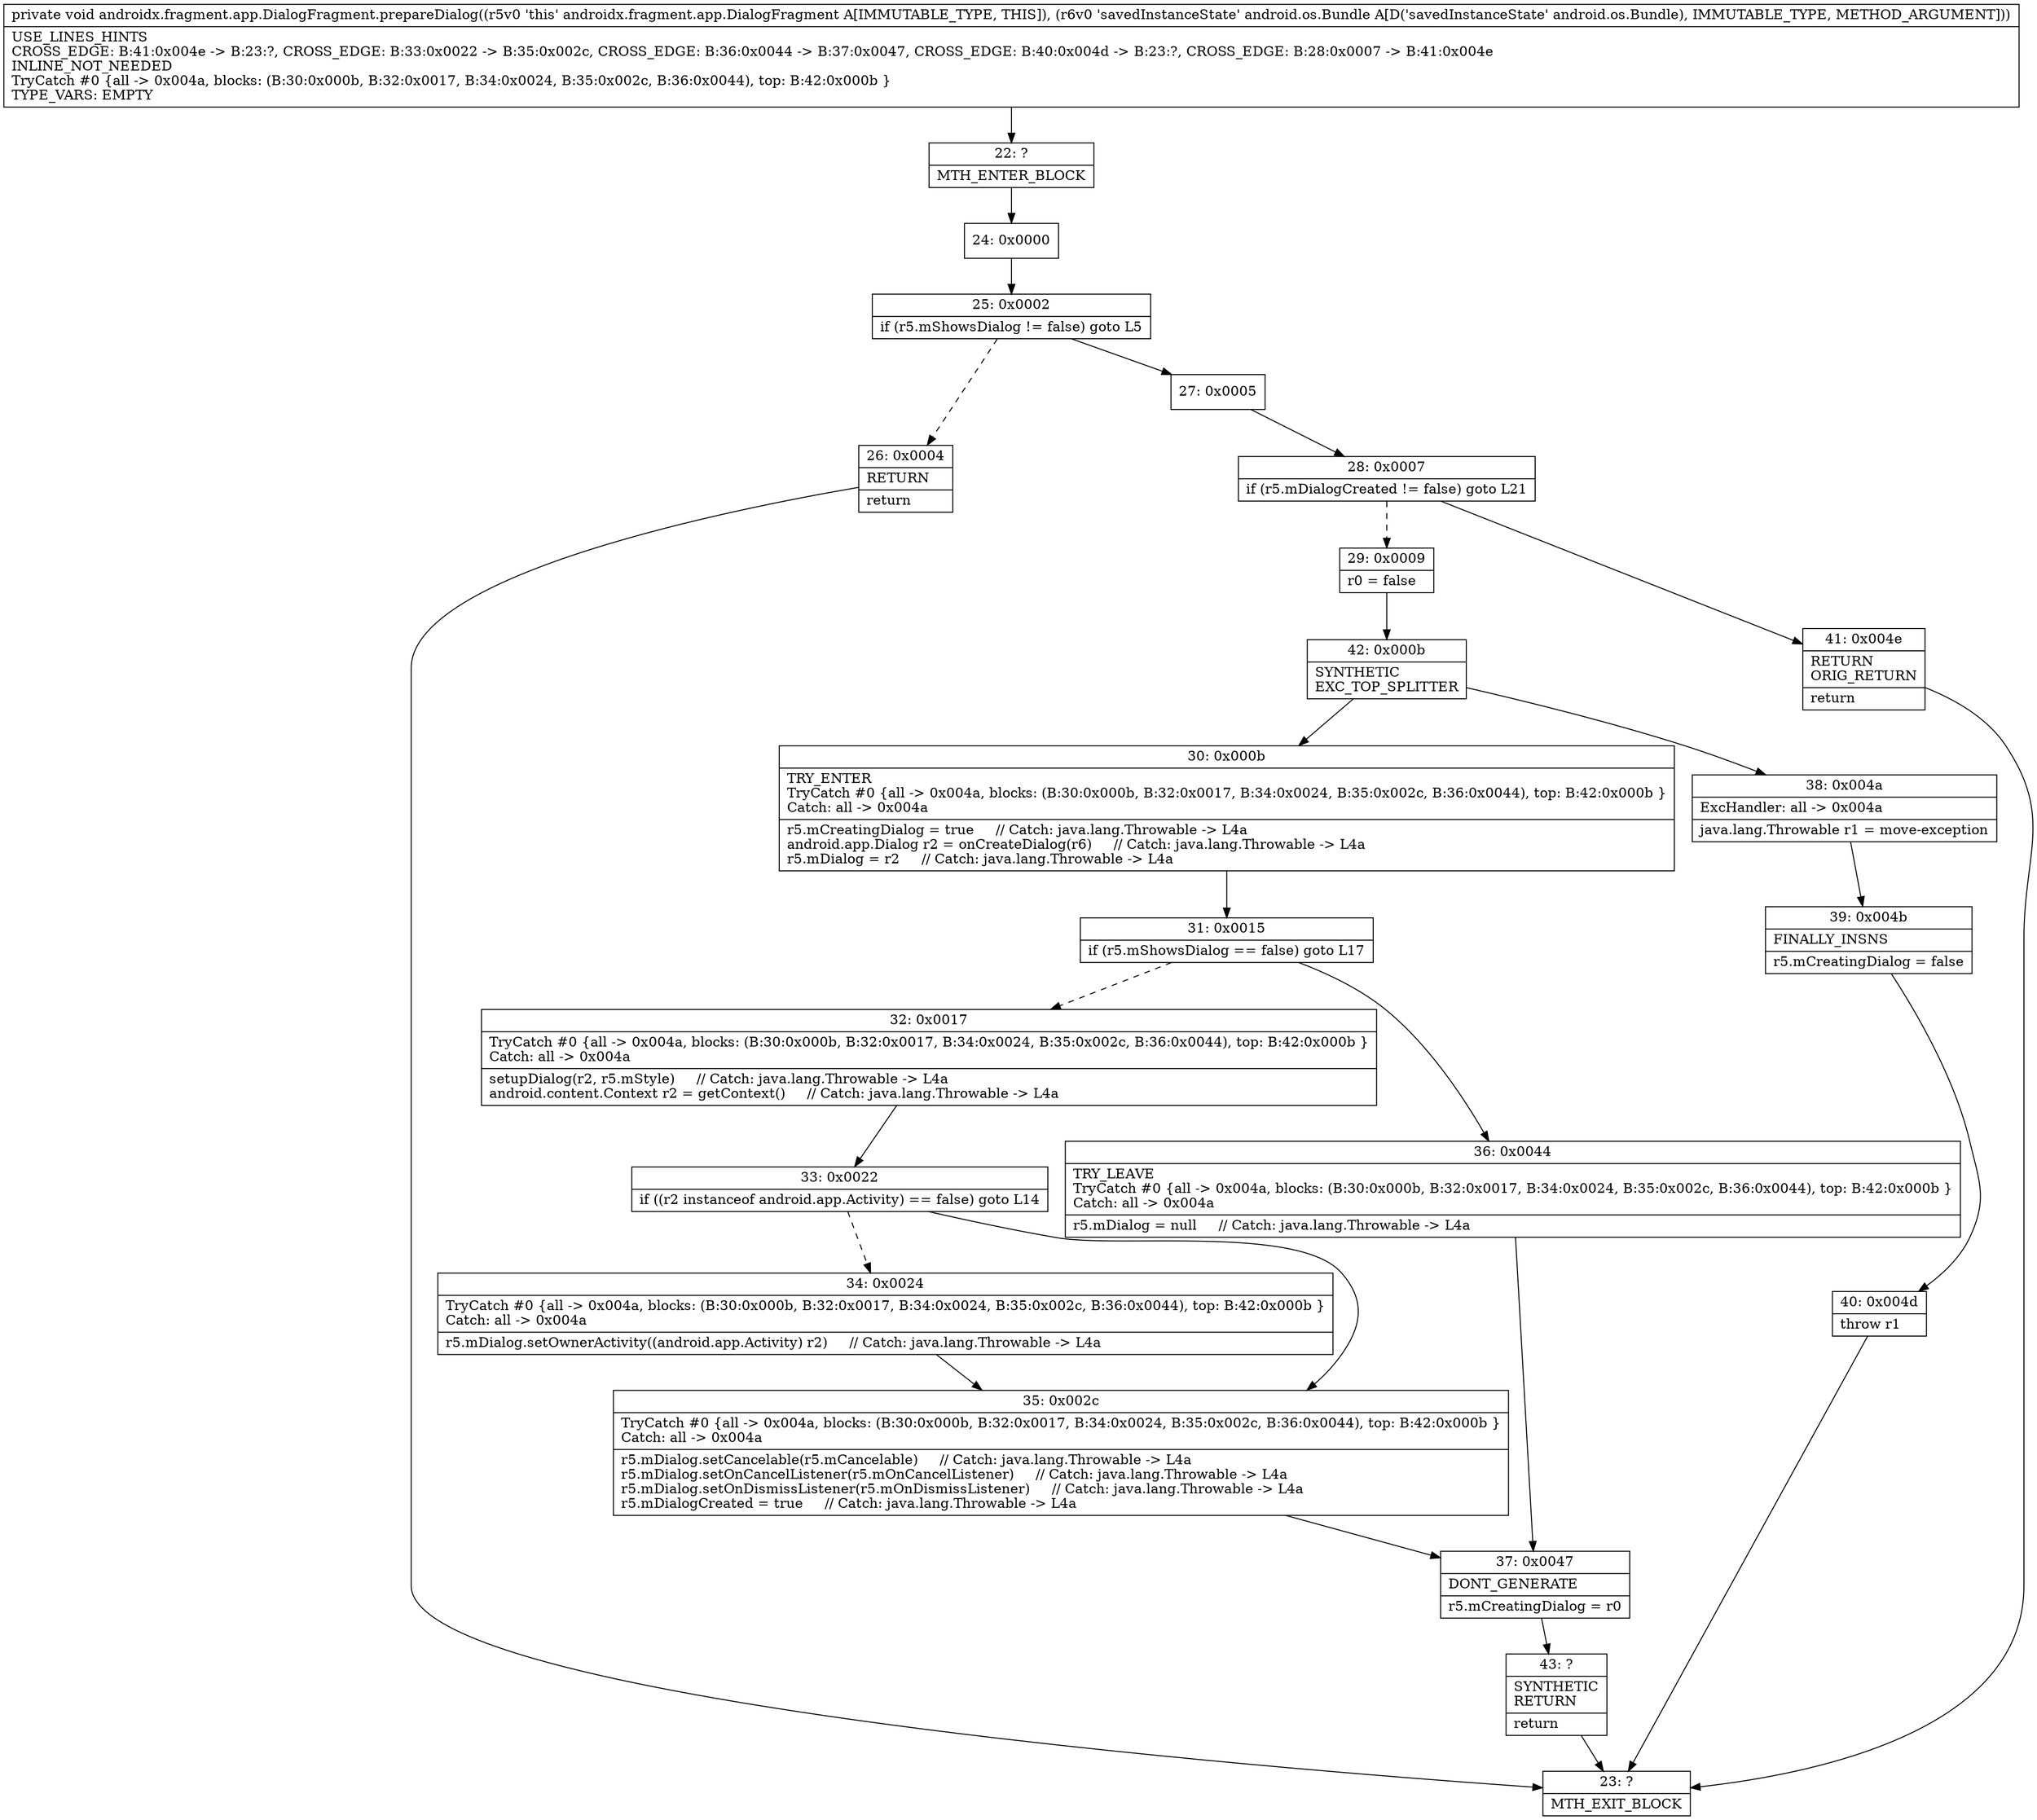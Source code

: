 digraph "CFG forandroidx.fragment.app.DialogFragment.prepareDialog(Landroid\/os\/Bundle;)V" {
Node_22 [shape=record,label="{22\:\ ?|MTH_ENTER_BLOCK\l}"];
Node_24 [shape=record,label="{24\:\ 0x0000}"];
Node_25 [shape=record,label="{25\:\ 0x0002|if (r5.mShowsDialog != false) goto L5\l}"];
Node_26 [shape=record,label="{26\:\ 0x0004|RETURN\l|return\l}"];
Node_23 [shape=record,label="{23\:\ ?|MTH_EXIT_BLOCK\l}"];
Node_27 [shape=record,label="{27\:\ 0x0005}"];
Node_28 [shape=record,label="{28\:\ 0x0007|if (r5.mDialogCreated != false) goto L21\l}"];
Node_29 [shape=record,label="{29\:\ 0x0009|r0 = false\l}"];
Node_42 [shape=record,label="{42\:\ 0x000b|SYNTHETIC\lEXC_TOP_SPLITTER\l}"];
Node_30 [shape=record,label="{30\:\ 0x000b|TRY_ENTER\lTryCatch #0 \{all \-\> 0x004a, blocks: (B:30:0x000b, B:32:0x0017, B:34:0x0024, B:35:0x002c, B:36:0x0044), top: B:42:0x000b \}\lCatch: all \-\> 0x004a\l|r5.mCreatingDialog = true     \/\/ Catch: java.lang.Throwable \-\> L4a\landroid.app.Dialog r2 = onCreateDialog(r6)     \/\/ Catch: java.lang.Throwable \-\> L4a\lr5.mDialog = r2     \/\/ Catch: java.lang.Throwable \-\> L4a\l}"];
Node_31 [shape=record,label="{31\:\ 0x0015|if (r5.mShowsDialog == false) goto L17\l}"];
Node_32 [shape=record,label="{32\:\ 0x0017|TryCatch #0 \{all \-\> 0x004a, blocks: (B:30:0x000b, B:32:0x0017, B:34:0x0024, B:35:0x002c, B:36:0x0044), top: B:42:0x000b \}\lCatch: all \-\> 0x004a\l|setupDialog(r2, r5.mStyle)     \/\/ Catch: java.lang.Throwable \-\> L4a\landroid.content.Context r2 = getContext()     \/\/ Catch: java.lang.Throwable \-\> L4a\l}"];
Node_33 [shape=record,label="{33\:\ 0x0022|if ((r2 instanceof android.app.Activity) == false) goto L14\l}"];
Node_34 [shape=record,label="{34\:\ 0x0024|TryCatch #0 \{all \-\> 0x004a, blocks: (B:30:0x000b, B:32:0x0017, B:34:0x0024, B:35:0x002c, B:36:0x0044), top: B:42:0x000b \}\lCatch: all \-\> 0x004a\l|r5.mDialog.setOwnerActivity((android.app.Activity) r2)     \/\/ Catch: java.lang.Throwable \-\> L4a\l}"];
Node_35 [shape=record,label="{35\:\ 0x002c|TryCatch #0 \{all \-\> 0x004a, blocks: (B:30:0x000b, B:32:0x0017, B:34:0x0024, B:35:0x002c, B:36:0x0044), top: B:42:0x000b \}\lCatch: all \-\> 0x004a\l|r5.mDialog.setCancelable(r5.mCancelable)     \/\/ Catch: java.lang.Throwable \-\> L4a\lr5.mDialog.setOnCancelListener(r5.mOnCancelListener)     \/\/ Catch: java.lang.Throwable \-\> L4a\lr5.mDialog.setOnDismissListener(r5.mOnDismissListener)     \/\/ Catch: java.lang.Throwable \-\> L4a\lr5.mDialogCreated = true     \/\/ Catch: java.lang.Throwable \-\> L4a\l}"];
Node_37 [shape=record,label="{37\:\ 0x0047|DONT_GENERATE\l|r5.mCreatingDialog = r0\l}"];
Node_43 [shape=record,label="{43\:\ ?|SYNTHETIC\lRETURN\l|return\l}"];
Node_36 [shape=record,label="{36\:\ 0x0044|TRY_LEAVE\lTryCatch #0 \{all \-\> 0x004a, blocks: (B:30:0x000b, B:32:0x0017, B:34:0x0024, B:35:0x002c, B:36:0x0044), top: B:42:0x000b \}\lCatch: all \-\> 0x004a\l|r5.mDialog = null     \/\/ Catch: java.lang.Throwable \-\> L4a\l}"];
Node_38 [shape=record,label="{38\:\ 0x004a|ExcHandler: all \-\> 0x004a\l|java.lang.Throwable r1 = move\-exception\l}"];
Node_39 [shape=record,label="{39\:\ 0x004b|FINALLY_INSNS\l|r5.mCreatingDialog = false\l}"];
Node_40 [shape=record,label="{40\:\ 0x004d|throw r1\l}"];
Node_41 [shape=record,label="{41\:\ 0x004e|RETURN\lORIG_RETURN\l|return\l}"];
MethodNode[shape=record,label="{private void androidx.fragment.app.DialogFragment.prepareDialog((r5v0 'this' androidx.fragment.app.DialogFragment A[IMMUTABLE_TYPE, THIS]), (r6v0 'savedInstanceState' android.os.Bundle A[D('savedInstanceState' android.os.Bundle), IMMUTABLE_TYPE, METHOD_ARGUMENT]))  | USE_LINES_HINTS\lCROSS_EDGE: B:41:0x004e \-\> B:23:?, CROSS_EDGE: B:33:0x0022 \-\> B:35:0x002c, CROSS_EDGE: B:36:0x0044 \-\> B:37:0x0047, CROSS_EDGE: B:40:0x004d \-\> B:23:?, CROSS_EDGE: B:28:0x0007 \-\> B:41:0x004e\lINLINE_NOT_NEEDED\lTryCatch #0 \{all \-\> 0x004a, blocks: (B:30:0x000b, B:32:0x0017, B:34:0x0024, B:35:0x002c, B:36:0x0044), top: B:42:0x000b \}\lTYPE_VARS: EMPTY\l}"];
MethodNode -> Node_22;Node_22 -> Node_24;
Node_24 -> Node_25;
Node_25 -> Node_26[style=dashed];
Node_25 -> Node_27;
Node_26 -> Node_23;
Node_27 -> Node_28;
Node_28 -> Node_29[style=dashed];
Node_28 -> Node_41;
Node_29 -> Node_42;
Node_42 -> Node_30;
Node_42 -> Node_38;
Node_30 -> Node_31;
Node_31 -> Node_32[style=dashed];
Node_31 -> Node_36;
Node_32 -> Node_33;
Node_33 -> Node_34[style=dashed];
Node_33 -> Node_35;
Node_34 -> Node_35;
Node_35 -> Node_37;
Node_37 -> Node_43;
Node_43 -> Node_23;
Node_36 -> Node_37;
Node_38 -> Node_39;
Node_39 -> Node_40;
Node_40 -> Node_23;
Node_41 -> Node_23;
}

